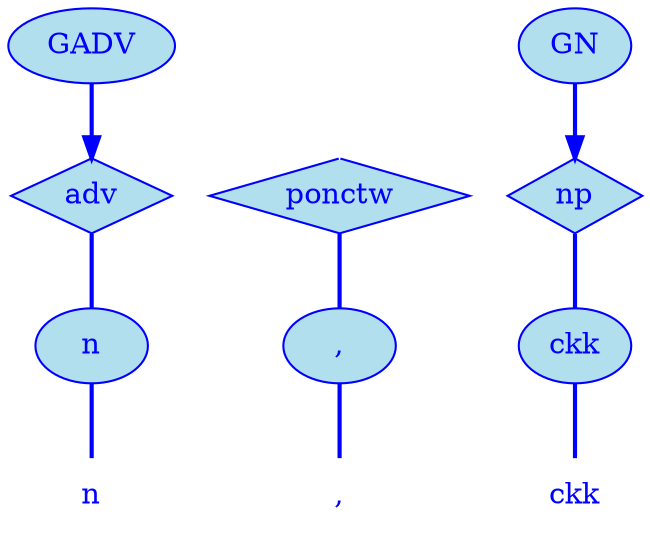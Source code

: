 digraph g {
	graph [bb="0,0,250,252"];
	node [label="\N"];
	graph [_draw_="c 5 -white C 5 -white P 4 0 0 0 252 250 252 250 0 ",
		xdotversion="1.2"];
	"mc1s1_t1#token84" [label=n, shape=plaintext, fillcolor=lightblue2, fontcolor=blue, pos="40,18", width="0.75", height="0.50", _ldraw_="F 14.000000 11 -Times-Roman c 4 -blue T 40 13 0 9 1 -n "];
	"mc1s1_W1#wordmc1s1_t1#token" [label=n, shape=ellipse, fillcolor=lightblue2, fontcolor=blue, pos="40,90", width="0.75", height="0.50", color=blue, style=filled, _draw_="S 6 -filled c 4 -blue C 10 -lightblue2 E 40 90 27 18 ", _ldraw_="F 14.000000 11 -Times-Roman c 4 -blue T 40 85 0 9 1 -n "];
	"mc1s1_P1#pos" [label=adv, shape=diamond, fillcolor=lightblue2, fontcolor=blue, pos="40,162", width="0.78", height="0.50", color=blue, style=filled, _draw_="S 6 -filled c 4 -blue C 10 -lightblue2 P 4 40 180 12 162 40 144 68 162 ", _ldraw_="F 14.000000 11 -Times-Roman c 4 -blue T 40 157 0 25 3 -adv "];
	"mc1s1_chk0#chunk" [label=GADV, fillcolor=lightblue2, fontcolor=blue, pos="40,234", width="1.11", height="0.50", color=blue, style=filled, arrowhead=doubleoctagon, _draw_="S 6 -filled c 4 -blue C 10 -lightblue2 E 40 234 40 18 ", _ldraw_="F 14.000000 11 -Times-Roman c 4 -blue T 40 229 0 42 4 -GADV "];
	"mc1s1_t2#token87" [label=",", shape=plaintext, fillcolor=lightblue2, fontcolor=blue, pos="132,18", width="0.75", height="0.50", _ldraw_="F 14.000000 11 -Times-Roman c 4 -blue T 132 13 0 5 1 -, "];
	"mc1s1_W2#wordmc1s1_t2#token" [label=",", shape=ellipse, fillcolor=lightblue2, fontcolor=blue, pos="132,90", width="0.75", height="0.50", color=blue, style=filled, _draw_="S 6 -filled c 4 -blue C 10 -lightblue2 E 132 90 27 18 ", _ldraw_="F 14.000000 11 -Times-Roman c 4 -blue T 132 85 0 5 1 -, "];
	"mc1s1_P3L1#pos" [label=ponctw, shape=diamond, fillcolor=lightblue2, fontcolor=blue, pos="132,162", width="1.28", height="0.50", color=blue, style=filled, _draw_="S 6 -filled c 4 -blue C 10 -lightblue2 P 4 132 180 86 162 132 144 178 162 ", _ldraw_="F 14.000000 11 -Times-Roman c 4 -blue T 132 157 0 51 6 -ponctw "];
	"mc1s1_t3#token78" [label=ckk, shape=plaintext, fillcolor=lightblue2, fontcolor=blue, pos="223,18", width="0.75", height="0.50", _ldraw_="F 14.000000 11 -Times-Roman c 4 -blue T 223 13 0 23 3 -ckk "];
	"mc1s1_W3#wordmc1s1_t3#token" [label=ckk, shape=ellipse, fillcolor=lightblue2, fontcolor=blue, pos="223,90", width="0.75", height="0.50", color=blue, style=filled, _draw_="S 6 -filled c 4 -blue C 10 -lightblue2 E 223 90 27 18 ", _ldraw_="F 14.000000 11 -Times-Roman c 4 -blue T 223 85 0 23 3 -ckk "];
	"mc1s1_P16#pos" [label=np, shape=diamond, fillcolor=lightblue2, fontcolor=blue, pos="223,162", width="0.75", height="0.50", color=blue, style=filled, _draw_="S 6 -filled c 4 -blue C 10 -lightblue2 P 4 223 180 196 162 223 144 250 162 ", _ldraw_="F 14.000000 11 -Times-Roman c 4 -blue T 223 157 0 17 2 -np "];
	"mc1s1_chk1#chunk" [label=GN, fillcolor=lightblue2, fontcolor=blue, pos="223,234", width="0.75", height="0.50", color=blue, style=filled, arrowhead=doubleoctagon, _draw_="S 6 -filled c 4 -blue C 10 -lightblue2 E 223 234 27 18 ", _ldraw_="F 14.000000 11 -Times-Roman c 4 -blue T 223 229 0 22 2 -GN "];
	"mc1s1_P3L1#pos#empty" [shape=point, fillcolor=white, fontcolor=white, pos="132,234", width="0.06", height="0.06", color=white, size=2, _draw_="S 6 -filled c 5 -white C 5 -white E 132 234 2 2 "];
	"mc1s1_W1#wordmc1s1_t1#token" -> "mc1s1_t1#token84" [arrowhead=none, color=blue, fontcolor=blue, style=bold, minlen=1, pos="40,72 40,61 40,47 40,36", _draw_="S 4 -bold c 4 -blue B 4 40 72 40 61 40 47 40 36 "];
	"mc1s1_P1#pos" -> "mc1s1_W1#wordmc1s1_t1#token" [arrowhead=none, color=blue, fontcolor=blue, style=bold, minlen=1, pos="40,144 40,133 40,119 40,108", _draw_="S 4 -bold c 4 -blue B 4 40 144 40 133 40 119 40 108 "];
	"mc1s1_chk0#chunk" -> "mc1s1_P1#pos" [color=blue, fontcolor=blue, style=bold, minlen=1, pos="e,40,180 40,216 40,208 40,199 40,190", shape=normal, _draw_="S 4 -bold c 4 -blue B 4 40 216 40 208 40 199 40 190 ", _hdraw_="S 5 -solid S 15 -setlinewidth(1) c 4 -blue C 4 -blue P 3 44 190 40 180 37 190 "];
	"mc1s1_W2#wordmc1s1_t2#token" -> "mc1s1_t2#token87" [arrowhead=none, color=blue, fontcolor=blue, style=bold, minlen=1, pos="132,72 132,61 132,47 132,36", _draw_="S 4 -bold c 4 -blue B 4 132 72 132 61 132 47 132 36 "];
	"mc1s1_P3L1#pos" -> "mc1s1_W2#wordmc1s1_t2#token" [arrowhead=none, color=blue, fontcolor=blue, style=bold, minlen=1, pos="132,144 132,133 132,119 132,108", _draw_="S 4 -bold c 4 -blue B 4 132 144 132 133 132 119 132 108 "];
	"mc1s1_W3#wordmc1s1_t3#token" -> "mc1s1_t3#token78" [arrowhead=none, color=blue, fontcolor=blue, style=bold, minlen=1, pos="223,72 223,61 223,47 223,36", _draw_="S 4 -bold c 4 -blue B 4 223 72 223 61 223 47 223 36 "];
	"mc1s1_P16#pos" -> "mc1s1_W3#wordmc1s1_t3#token" [arrowhead=none, color=blue, fontcolor=blue, style=bold, minlen=1, pos="223,144 223,133 223,119 223,108", _draw_="S 4 -bold c 4 -blue B 4 223 144 223 133 223 119 223 108 "];
	"mc1s1_chk1#chunk" -> "mc1s1_P16#pos" [color=blue, fontcolor=blue, style=bold, minlen=1, pos="e,223,180 223,216 223,208 223,199 223,190", shape=normal, _draw_="S 4 -bold c 4 -blue B 4 223 216 223 208 223 199 223 190 ", _hdraw_="S 5 -solid S 15 -setlinewidth(1) c 4 -blue C 4 -blue P 3 227 190 223 180 220 190 "];
	"mc1s1_P3L1#pos#empty" -> "mc1s1_P3L1#pos" [color=white, fontcolor=white, minlen=1, pos="e,132,180 132,232 132,225 132,207 132,190", shape=none, _draw_="c 5 -white B 4 132 232 132 225 132 207 132 190 ", _hdraw_="S 5 -solid S 15 -setlinewidth(1) c 5 -white C 5 -white P 3 136 190 132 180 129 190 "];
}
